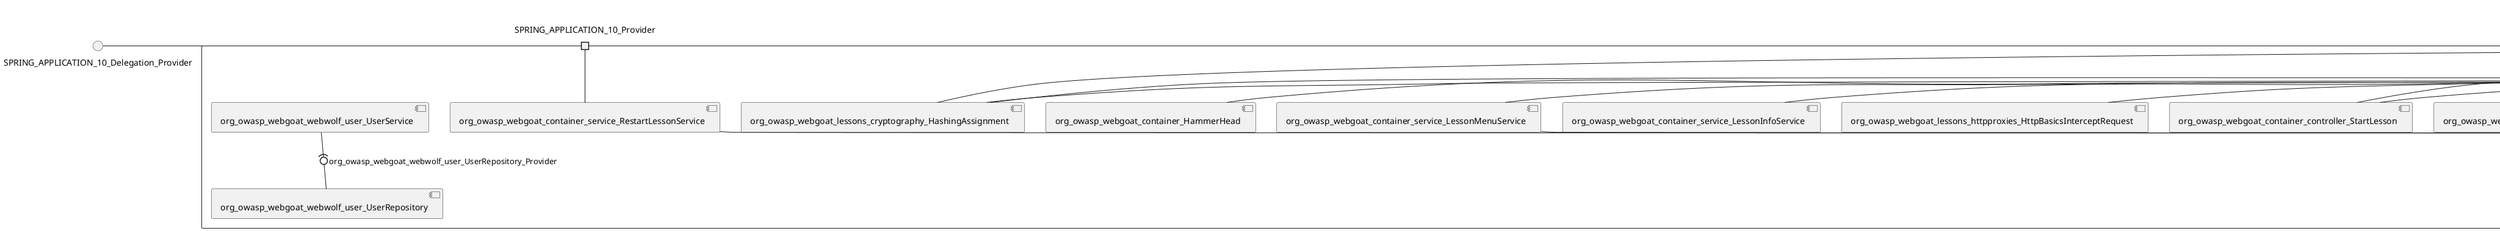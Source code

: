 @startuml
skinparam fixCircleLabelOverlapping true
skinparam componentStyle uml2
() SPRING_APPLICATION_10_Delegation_Provider
() SPRING_APPLICATION_11_Delegation_Provider
() SPRING_APPLICATION_12_Delegation_Provider
() SPRING_APPLICATION_13_Delegation_Provider
() SPRING_APPLICATION_14_Delegation_Provider
() SPRING_APPLICATION_15_Delegation_Provider
() SPRING_APPLICATION_16_Delegation_Provider
() SPRING_APPLICATION_2_Delegation_Provider
() SPRING_APPLICATION_3_Delegation_Provider
() SPRING_APPLICATION_4_Delegation_Provider
() SPRING_APPLICATION_5_Delegation_Provider
() SPRING_APPLICATION_6_Delegation_Provider
() SPRING_APPLICATION_7_Delegation_Provider
() SPRING_APPLICATION_8_Delegation_Provider
() SPRING_APPLICATION_9_Delegation_Provider
() SPRING_APPLICATION_BypassRestrictions_FieldRestrictions_POST_Delegation_Provider
() SPRING_APPLICATION_BypassRestrictions_frontendValidation_POST_Delegation_Provider
() SPRING_APPLICATION_ChromeDevTools_dummy_POST_Delegation_Provider
() SPRING_APPLICATION_ChromeDevTools_network_POST_Delegation_Provider
() SPRING_APPLICATION_CrossSiteScriptingStored_stored_xss_POST_Delegation_Provider
() SPRING_APPLICATION_CrossSiteScriptingStored_stored_xss_follow_up_POST_Delegation_Provider
() SPRING_APPLICATION_CrossSiteScripting_attack1_POST_Delegation_Provider
() SPRING_APPLICATION_CrossSiteScripting_attack3_POST_Delegation_Provider
() SPRING_APPLICATION_CrossSiteScripting_attack4_POST_Delegation_Provider
() SPRING_APPLICATION_CrossSiteScripting_attack5a_GET_Delegation_Provider
() SPRING_APPLICATION_CrossSiteScripting_attack6a_POST_Delegation_Provider
() SPRING_APPLICATION_CrossSiteScripting_dom_follow_up_POST_Delegation_Provider
() SPRING_APPLICATION_CrossSiteScripting_phone_home_xss_POST_Delegation_Provider
() SPRING_APPLICATION_CrossSiteScripting_quiz_GET_POST_Delegation_Provider
() SPRING_APPLICATION_Delegation_Provider
() SPRING_APPLICATION_GET_10_Delegation_Provider
() SPRING_APPLICATION_GET_11_Delegation_Provider
() SPRING_APPLICATION_GET_2_Delegation_Provider
() SPRING_APPLICATION_GET_3_Delegation_Provider
() SPRING_APPLICATION_GET_4_Delegation_Provider
() SPRING_APPLICATION_GET_5_Delegation_Provider
() SPRING_APPLICATION_GET_6_Delegation_Provider
() SPRING_APPLICATION_GET_7_Delegation_Provider
() SPRING_APPLICATION_GET_8_Delegation_Provider
() SPRING_APPLICATION_GET_9_Delegation_Provider
() SPRING_APPLICATION_GET_Delegation_Provider
() SPRING_APPLICATION_HtmlTampering_task_POST_Delegation_Provider
() SPRING_APPLICATION_HttpBasics_attack1_POST_Delegation_Provider
() SPRING_APPLICATION_HttpBasics_attack2_POST_Delegation_Provider
() SPRING_APPLICATION_IDOR_diff_attributes_POST_Delegation_Provider
() SPRING_APPLICATION_IDOR_login_POST_Delegation_Provider
() SPRING_APPLICATION_IDOR_profile_alt_path_POST_Delegation_Provider
() SPRING_APPLICATION_InsecureDeserialization_task_POST_Delegation_Provider
() SPRING_APPLICATION_InsecureLogin_Delegation_Provider
() SPRING_APPLICATION_JWT_decode_POST_Delegation_Provider
() SPRING_APPLICATION_JWT_jku_Delegation_Provider
() SPRING_APPLICATION_JWT_kid_Delegation_Provider
() SPRING_APPLICATION_JWT_quiz_GET_POST_Delegation_Provider
() SPRING_APPLICATION_JWT_refresh_Delegation_Provider
() SPRING_APPLICATION_JWT_secret_POST_Delegation_Provider
() SPRING_APPLICATION_JWT_votings_Delegation_Provider
() SPRING_APPLICATION_LogSpoofing_log_bleeding_POST_Delegation_Provider
() SPRING_APPLICATION_LogSpoofing_log_spoofing_POST_Delegation_Provider
() SPRING_APPLICATION_POST_10_Delegation_Provider
() SPRING_APPLICATION_POST_11_Delegation_Provider
() SPRING_APPLICATION_POST_12_Delegation_Provider
() SPRING_APPLICATION_POST_13_Delegation_Provider
() SPRING_APPLICATION_POST_14_Delegation_Provider
() SPRING_APPLICATION_POST_15_Delegation_Provider
() SPRING_APPLICATION_POST_16_Delegation_Provider
() SPRING_APPLICATION_POST_17_Delegation_Provider
() SPRING_APPLICATION_POST_18_Delegation_Provider
() SPRING_APPLICATION_POST_2_Delegation_Provider
() SPRING_APPLICATION_POST_3_Delegation_Provider
() SPRING_APPLICATION_POST_4_Delegation_Provider
() SPRING_APPLICATION_POST_5_Delegation_Provider
() SPRING_APPLICATION_POST_6_Delegation_Provider
() SPRING_APPLICATION_POST_7_Delegation_Provider
() SPRING_APPLICATION_POST_8_Delegation_Provider
() SPRING_APPLICATION_POST_9_Delegation_Provider
() SPRING_APPLICATION_POST_Delegation_Provider
() SPRING_APPLICATION_PUT_Delegation_Provider
() SPRING_APPLICATION_PasswordReset_ForgotPassword_create_password_reset_link_POST_Delegation_Provider
() SPRING_APPLICATION_PasswordReset_SecurityQuestions_POST_Delegation_Provider
() SPRING_APPLICATION_PasswordReset_reset_Delegation_Provider
() SPRING_APPLICATION_PasswordReset_simple_mail_reset_POST_Delegation_Provider
() SPRING_APPLICATION_PathTraversal_profile_picture_GET_Delegation_Provider
() SPRING_APPLICATION_PathTraversal_profile_picture_fix_GET_Delegation_Provider
() SPRING_APPLICATION_PathTraversal_profile_upload_POST_Delegation_Provider
() SPRING_APPLICATION_PathTraversal_profile_upload_fix_POST_Delegation_Provider
() SPRING_APPLICATION_PathTraversal_profile_upload_remove_user_input_POST_Delegation_Provider
() SPRING_APPLICATION_PathTraversal_random_POST_Delegation_Provider
() SPRING_APPLICATION_PathTraversal_random_picture_GET_Delegation_Provider
() SPRING_APPLICATION_PathTraversal_zip_slip_Delegation_Provider
() SPRING_APPLICATION_SSRF_task1_POST_Delegation_Provider
() SPRING_APPLICATION_SSRF_task2_POST_Delegation_Provider
() SPRING_APPLICATION_SecurePasswords_assignment_POST_Delegation_Provider
() SPRING_APPLICATION_SqlInjectionAdvanced_attack6a_POST_Delegation_Provider
() SPRING_APPLICATION_SqlInjectionAdvanced_attack6b_POST_Delegation_Provider
() SPRING_APPLICATION_SqlInjectionAdvanced_challenge_Login_POST_Delegation_Provider
() SPRING_APPLICATION_SqlInjectionAdvanced_challenge_PUT_Delegation_Provider
() SPRING_APPLICATION_SqlInjectionAdvanced_quiz_GET_POST_Delegation_Provider
() SPRING_APPLICATION_SqlInjectionMitigations_attack10a_POST_Delegation_Provider
() SPRING_APPLICATION_SqlInjectionMitigations_attack10b_POST_Delegation_Provider
() SPRING_APPLICATION_SqlInjectionMitigations_attack12a_POST_Delegation_Provider
() SPRING_APPLICATION_SqlInjectionMitigations_servers_GET_Delegation_Provider
() SPRING_APPLICATION_SqlInjection_assignment5a_POST_Delegation_Provider
() SPRING_APPLICATION_SqlInjection_assignment5b_POST_Delegation_Provider
() SPRING_APPLICATION_SqlInjection_attack10_POST_Delegation_Provider
() SPRING_APPLICATION_SqlInjection_attack2_POST_Delegation_Provider
() SPRING_APPLICATION_SqlInjection_attack3_POST_Delegation_Provider
() SPRING_APPLICATION_SqlInjection_attack4_POST_Delegation_Provider
() SPRING_APPLICATION_SqlInjection_attack5_POST_Delegation_Provider
() SPRING_APPLICATION_SqlInjection_attack8_POST_Delegation_Provider
() SPRING_APPLICATION_SqlInjection_attack9_POST_Delegation_Provider
() SPRING_APPLICATION_SqlOnlyInputValidationOnKeywords_attack_POST_Delegation_Provider
() SPRING_APPLICATION_SqlOnlyInputValidation_attack_POST_Delegation_Provider
() SPRING_APPLICATION_VulnerableComponents_attack1_POST_Delegation_Provider
() SPRING_APPLICATION_WebWolf_GET_Delegation_Provider
() SPRING_APPLICATION_WebWolf_landing_Delegation_Provider
() SPRING_APPLICATION_WebWolf_mail_Delegation_Provider
() SPRING_APPLICATION_challenge_1_POST_Delegation_Provider
() SPRING_APPLICATION_challenge_5_POST_Delegation_Provider
() SPRING_APPLICATION_challenge_7_Delegation_Provider
() SPRING_APPLICATION_challenge_8_Delegation_Provider
() SPRING_APPLICATION_challenge_logo_Delegation_Provider
() SPRING_APPLICATION_cia_quiz_GET_POST_Delegation_Provider
() SPRING_APPLICATION_clientSideFiltering_attack1_POST_Delegation_Provider
() SPRING_APPLICATION_clientSideFiltering_challenge_store_coupons_GET_Delegation_Provider
() SPRING_APPLICATION_clientSideFiltering_getItForFree_POST_Delegation_Provider
() SPRING_APPLICATION_clientSideFiltering_salaries_GET_Delegation_Provider
() SPRING_APPLICATION_crypto_encoding_basic_auth_POST_Delegation_Provider
() SPRING_APPLICATION_crypto_encoding_xor_POST_Delegation_Provider
() SPRING_APPLICATION_crypto_hashing_POST_Delegation_Provider
() SPRING_APPLICATION_crypto_secure_defaults_POST_Delegation_Provider
() SPRING_APPLICATION_crypto_signing_verify_POST_Delegation_Provider
() SPRING_APPLICATION_csrf_feedback_message_POST_Delegation_Provider
() SPRING_APPLICATION_csrf_review_POST_Delegation_Provider
() SPRING_APPLICATION_files_GET_Delegation_Provider
() SPRING_APPLICATION_fileupload_POST_Delegation_Provider
() SPRING_APPLICATION_jwt_Delegation_Provider
() SPRING_APPLICATION_landing_Delegation_Provider
() SPRING_APPLICATION_lesson_template_Delegation_Provider
() SPRING_APPLICATION_login_oauth_mvc_GET_Delegation_Provider
() SPRING_APPLICATION_mail_DELETE_GET_POST_Delegation_Provider
() SPRING_APPLICATION_register_mvc_POST_Delegation_Provider
() SPRING_APPLICATION_registration_GET_Delegation_Provider
() SPRING_APPLICATION_requests_GET_Delegation_Provider
() SPRING_APPLICATION_scoreboard_data_GET_Delegation_Provider
() SPRING_APPLICATION_server_directory_GET_Delegation_Provider
() SPRING_APPLICATION_service_debug_labels_mvc_Delegation_Provider
() SPRING_APPLICATION_service_lessonoverview_mvc_Delegation_Provider
() SPRING_APPLICATION_xxe_comments_GET_Delegation_Provider
rectangle System {
[org_owasp_webgoat_container_HammerHead] [[webgoat-webgoat.repository#_8Li2Yk7hEe-lJ--k0iLZUQ]]
[org_owasp_webgoat_container_WebWolfRedirect] [[webgoat-webgoat.repository#_8Li2Yk7hEe-lJ--k0iLZUQ]]
[org_owasp_webgoat_container_controller_StartLesson] [[webgoat-webgoat.repository#_8Li2Yk7hEe-lJ--k0iLZUQ]]
[org_owasp_webgoat_container_controller_Welcome] [[webgoat-webgoat.repository#_8Li2Yk7hEe-lJ--k0iLZUQ]]
[org_owasp_webgoat_container_i18n_PluginMessages_Provider] [[webgoat-webgoat.repository#_8Li2Yk7hEe-lJ--k0iLZUQ]]
[org_owasp_webgoat_container_report_ReportCardController] [[webgoat-webgoat.repository#_8Li2Yk7hEe-lJ--k0iLZUQ]]
[org_owasp_webgoat_container_service_EnvironmentService] [[webgoat-webgoat.repository#_8Li2Yk7hEe-lJ--k0iLZUQ]]
[org_owasp_webgoat_container_service_HintService] [[webgoat-webgoat.repository#_8Li2Yk7hEe-lJ--k0iLZUQ]]
[org_owasp_webgoat_container_service_LabelDebugService] [[webgoat-webgoat.repository#_8Li2Yk7hEe-lJ--k0iLZUQ]]
[org_owasp_webgoat_container_service_LabelService] [[webgoat-webgoat.repository#_8Li2Yk7hEe-lJ--k0iLZUQ]]
[org_owasp_webgoat_container_service_LessonInfoService] [[webgoat-webgoat.repository#_8Li2Yk7hEe-lJ--k0iLZUQ]]
[org_owasp_webgoat_container_service_LessonMenuService] [[webgoat-webgoat.repository#_8Li2Yk7hEe-lJ--k0iLZUQ]]
[org_owasp_webgoat_container_service_LessonProgressService] [[webgoat-webgoat.repository#_8Li2Yk7hEe-lJ--k0iLZUQ]]
[org_owasp_webgoat_container_service_LessonTitleService] [[webgoat-webgoat.repository#_8Li2Yk7hEe-lJ--k0iLZUQ]]
[org_owasp_webgoat_container_service_RestartLessonService] [[webgoat-webgoat.repository#_8Li2Yk7hEe-lJ--k0iLZUQ]]
[org_owasp_webgoat_container_service_SessionService] [[webgoat-webgoat.repository#_8Li2Yk7hEe-lJ--k0iLZUQ]]
[org_owasp_webgoat_container_session_UserSessionData_Provider] [[webgoat-webgoat.repository#_8Li2Yk7hEe-lJ--k0iLZUQ]]
[org_owasp_webgoat_container_session_WebSession_Provider] [[webgoat-webgoat.repository#_8Li2Yk7hEe-lJ--k0iLZUQ]]
[org_owasp_webgoat_container_users_RegistrationController] [[webgoat-webgoat.repository#_8Li2Yk7hEe-lJ--k0iLZUQ]]
[org_owasp_webgoat_container_users_Scoreboard] [[webgoat-webgoat.repository#_8Li2Yk7hEe-lJ--k0iLZUQ]]
[org_owasp_webgoat_container_users_UserProgressRepository] [[webgoat-webgoat.repository#_8Li2Yk7hEe-lJ--k0iLZUQ]]
[org_owasp_webgoat_container_users_UserRepository] [[webgoat-webgoat.repository#_8Li2Yk7hEe-lJ--k0iLZUQ]]
[org_owasp_webgoat_container_users_UserService] [[webgoat-webgoat.repository#_8Li2Yk7hEe-lJ--k0iLZUQ]]
[org_owasp_webgoat_lessons_authbypass_VerifyAccount] [[webgoat-webgoat.repository#_8Li2Yk7hEe-lJ--k0iLZUQ]]
[org_owasp_webgoat_lessons_bypassrestrictions_BypassRestrictionsFieldRestrictions] [[webgoat-webgoat.repository#_8Li2Yk7hEe-lJ--k0iLZUQ]]
[org_owasp_webgoat_lessons_bypassrestrictions_BypassRestrictionsFrontendValidation] [[webgoat-webgoat.repository#_8Li2Yk7hEe-lJ--k0iLZUQ]]
[org_owasp_webgoat_lessons_challenges_FlagController] [[webgoat-webgoat.repository#_8Li2Yk7hEe-lJ--k0iLZUQ]]
[org_owasp_webgoat_lessons_challenges_challenge1_Assignment1] [[webgoat-webgoat.repository#_8Li2Yk7hEe-lJ--k0iLZUQ]]
[org_owasp_webgoat_lessons_challenges_challenge1_ImageServlet] [[webgoat-webgoat.repository#_8Li2Yk7hEe-lJ--k0iLZUQ]]
[org_owasp_webgoat_lessons_challenges_challenge5_Assignment5] [[webgoat-webgoat.repository#_8Li2Yk7hEe-lJ--k0iLZUQ]]
[org_owasp_webgoat_lessons_challenges_challenge7_Assignment7] [[webgoat-webgoat.repository#_8Li2Yk7hEe-lJ--k0iLZUQ]]
[org_owasp_webgoat_lessons_challenges_challenge8_Assignment8] [[webgoat-webgoat.repository#_8Li2Yk7hEe-lJ--k0iLZUQ]]
[org_owasp_webgoat_lessons_chromedevtools_NetworkDummy] [[webgoat-webgoat.repository#_8Li2Yk7hEe-lJ--k0iLZUQ]]
[org_owasp_webgoat_lessons_chromedevtools_NetworkLesson] [[webgoat-webgoat.repository#_8Li2Yk7hEe-lJ--k0iLZUQ]]
[org_owasp_webgoat_lessons_cia_CIAQuiz] [[webgoat-webgoat.repository#_8Li2Yk7hEe-lJ--k0iLZUQ]]
[org_owasp_webgoat_lessons_clientsidefiltering_ClientSideFilteringAssignment] [[webgoat-webgoat.repository#_8Li2Yk7hEe-lJ--k0iLZUQ]]
[org_owasp_webgoat_lessons_clientsidefiltering_ClientSideFilteringFreeAssignment] [[webgoat-webgoat.repository#_8Li2Yk7hEe-lJ--k0iLZUQ]]
[org_owasp_webgoat_lessons_clientsidefiltering_Salaries] [[webgoat-webgoat.repository#_8Li2Yk7hEe-lJ--k0iLZUQ]]
[org_owasp_webgoat_lessons_clientsidefiltering_ShopEndpoint] [[webgoat-webgoat.repository#_8Li2Yk7hEe-lJ--k0iLZUQ]]
[org_owasp_webgoat_lessons_cryptography_EncodingAssignment] [[webgoat-webgoat.repository#_8Li2Yk7hEe-lJ--k0iLZUQ]]
[org_owasp_webgoat_lessons_cryptography_HashingAssignment] [[webgoat-webgoat.repository#_8Li2Yk7hEe-lJ--k0iLZUQ]]
[org_owasp_webgoat_lessons_cryptography_SecureDefaultsAssignment] [[webgoat-webgoat.repository#_8Li2Yk7hEe-lJ--k0iLZUQ]]
[org_owasp_webgoat_lessons_cryptography_SigningAssignment] [[webgoat-webgoat.repository#_8Li2Yk7hEe-lJ--k0iLZUQ]]
[org_owasp_webgoat_lessons_cryptography_XOREncodingAssignment] [[webgoat-webgoat.repository#_8Li2Yk7hEe-lJ--k0iLZUQ]]
[org_owasp_webgoat_lessons_csrf_CSRFConfirmFlag1] [[webgoat-webgoat.repository#_8Li2Yk7hEe-lJ--k0iLZUQ]]
[org_owasp_webgoat_lessons_csrf_CSRFFeedback] [[webgoat-webgoat.repository#_8Li2Yk7hEe-lJ--k0iLZUQ]]
[org_owasp_webgoat_lessons_csrf_CSRFGetFlag] [[webgoat-webgoat.repository#_8Li2Yk7hEe-lJ--k0iLZUQ]]
[org_owasp_webgoat_lessons_csrf_CSRFLogin] [[webgoat-webgoat.repository#_8Li2Yk7hEe-lJ--k0iLZUQ]]
[org_owasp_webgoat_lessons_csrf_ForgedReviews] [[webgoat-webgoat.repository#_8Li2Yk7hEe-lJ--k0iLZUQ]]
[org_owasp_webgoat_lessons_csrf_ObjectMapper_Provider] [[webgoat-webgoat.repository#_8Li2Yk7hEe-lJ--k0iLZUQ]]
[org_owasp_webgoat_lessons_deserialization_InsecureDeserializationTask] [[webgoat-webgoat.repository#_8Li2Yk7hEe-lJ--k0iLZUQ]]
[org_owasp_webgoat_lessons_hijacksession_HijackSessionAssignment] [[webgoat-webgoat.repository#_8Li2Yk7hEe-lJ--k0iLZUQ]]
[org_owasp_webgoat_lessons_hijacksession_cas_HijackSessionAuthenticationProvider] [[webgoat-webgoat.repository#_8Li2Yk7hEe-lJ--k0iLZUQ]]
[org_owasp_webgoat_lessons_htmltampering_HtmlTamperingTask] [[webgoat-webgoat.repository#_8Li2Yk7hEe-lJ--k0iLZUQ]]
[org_owasp_webgoat_lessons_httpbasics_HttpBasicsLesson] [[webgoat-webgoat.repository#_8Li2Yk7hEe-lJ--k0iLZUQ]]
[org_owasp_webgoat_lessons_httpbasics_HttpBasicsQuiz] [[webgoat-webgoat.repository#_8Li2Yk7hEe-lJ--k0iLZUQ]]
[org_owasp_webgoat_lessons_httpproxies_HttpBasicsInterceptRequest] [[webgoat-webgoat.repository#_8Li2Yk7hEe-lJ--k0iLZUQ]]
[org_owasp_webgoat_lessons_idor_IDORDiffAttributes] [[webgoat-webgoat.repository#_8Li2Yk7hEe-lJ--k0iLZUQ]]
[org_owasp_webgoat_lessons_idor_IDOREditOtherProfile] [[webgoat-webgoat.repository#_8Li2Yk7hEe-lJ--k0iLZUQ]]
[org_owasp_webgoat_lessons_idor_IDORLogin] [[webgoat-webgoat.repository#_8Li2Yk7hEe-lJ--k0iLZUQ]]
[org_owasp_webgoat_lessons_idor_IDORViewOtherProfile] [[webgoat-webgoat.repository#_8Li2Yk7hEe-lJ--k0iLZUQ]]
[org_owasp_webgoat_lessons_idor_IDORViewOwnProfile] [[webgoat-webgoat.repository#_8Li2Yk7hEe-lJ--k0iLZUQ]]
[org_owasp_webgoat_lessons_idor_IDORViewOwnProfileAltUrl] [[webgoat-webgoat.repository#_8Li2Yk7hEe-lJ--k0iLZUQ]]
[org_owasp_webgoat_lessons_insecurelogin_InsecureLoginTask] [[webgoat-webgoat.repository#_8Li2Yk7hEe-lJ--k0iLZUQ]]
[org_owasp_webgoat_lessons_jwt_JWTDecodeEndpoint] [[webgoat-webgoat.repository#_8Li2Yk7hEe-lJ--k0iLZUQ]]
[org_owasp_webgoat_lessons_jwt_JWTQuiz] [[webgoat-webgoat.repository#_8Li2Yk7hEe-lJ--k0iLZUQ]]
[org_owasp_webgoat_lessons_jwt_JWTRefreshEndpoint] [[webgoat-webgoat.repository#_8Li2Yk7hEe-lJ--k0iLZUQ]]
[org_owasp_webgoat_lessons_jwt_JWTSecretKeyEndpoint] [[webgoat-webgoat.repository#_8Li2Yk7hEe-lJ--k0iLZUQ]]
[org_owasp_webgoat_lessons_jwt_JWTVotesEndpoint] [[webgoat-webgoat.repository#_8Li2Yk7hEe-lJ--k0iLZUQ]]
[org_owasp_webgoat_lessons_jwt_claimmisuse_JWTHeaderJKUEndpoint] [[webgoat-webgoat.repository#_8Li2Yk7hEe-lJ--k0iLZUQ]]
[org_owasp_webgoat_lessons_jwt_claimmisuse_JWTHeaderKIDEndpoint] [[webgoat-webgoat.repository#_8Li2Yk7hEe-lJ--k0iLZUQ]]
[org_owasp_webgoat_lessons_lessontemplate_SampleAttack] [[webgoat-webgoat.repository#_8Li2Yk7hEe-lJ--k0iLZUQ]]
[org_owasp_webgoat_lessons_logging_LogBleedingTask] [[webgoat-webgoat.repository#_8Li2Yk7hEe-lJ--k0iLZUQ]]
[org_owasp_webgoat_lessons_logging_LogSpoofingTask] [[webgoat-webgoat.repository#_8Li2Yk7hEe-lJ--k0iLZUQ]]
[org_owasp_webgoat_lessons_missingac_MissingFunctionACHiddenMenus] [[webgoat-webgoat.repository#_8Li2Yk7hEe-lJ--k0iLZUQ]]
[org_owasp_webgoat_lessons_missingac_MissingFunctionACUsers] [[webgoat-webgoat.repository#_8Li2Yk7hEe-lJ--k0iLZUQ]]
[org_owasp_webgoat_lessons_missingac_MissingFunctionACYourHash] [[webgoat-webgoat.repository#_8Li2Yk7hEe-lJ--k0iLZUQ]]
[org_owasp_webgoat_lessons_missingac_MissingFunctionACYourHashAdmin] [[webgoat-webgoat.repository#_8Li2Yk7hEe-lJ--k0iLZUQ]]
[org_owasp_webgoat_lessons_passwordreset_QuestionsAssignment] [[webgoat-webgoat.repository#_8Li2Yk7hEe-lJ--k0iLZUQ]]
[org_owasp_webgoat_lessons_passwordreset_ResetLinkAssignment] [[webgoat-webgoat.repository#_8Li2Yk7hEe-lJ--k0iLZUQ]]
[org_owasp_webgoat_lessons_passwordreset_ResetLinkAssignmentForgotPassword] [[webgoat-webgoat.repository#_8Li2Yk7hEe-lJ--k0iLZUQ]]
[org_owasp_webgoat_lessons_passwordreset_SecurityQuestionAssignment] [[webgoat-webgoat.repository#_8Li2Yk7hEe-lJ--k0iLZUQ]]
[org_owasp_webgoat_lessons_passwordreset_SimpleMailAssignment] [[webgoat-webgoat.repository#_8Li2Yk7hEe-lJ--k0iLZUQ]]
[org_owasp_webgoat_lessons_passwordreset_TriedQuestions] [[webgoat-webgoat.repository#_8Li2Yk7hEe-lJ--k0iLZUQ]]
[org_owasp_webgoat_lessons_pathtraversal_ProfileUpload] [[webgoat-webgoat.repository#_8Li2Yk7hEe-lJ--k0iLZUQ]]
[org_owasp_webgoat_lessons_pathtraversal_ProfileUploadFix] [[webgoat-webgoat.repository#_8Li2Yk7hEe-lJ--k0iLZUQ]]
[org_owasp_webgoat_lessons_pathtraversal_ProfileUploadRemoveUserInput] [[webgoat-webgoat.repository#_8Li2Yk7hEe-lJ--k0iLZUQ]]
[org_owasp_webgoat_lessons_pathtraversal_ProfileUploadRetrieval] [[webgoat-webgoat.repository#_8Li2Yk7hEe-lJ--k0iLZUQ]]
[org_owasp_webgoat_lessons_pathtraversal_ProfileZipSlip] [[webgoat-webgoat.repository#_8Li2Yk7hEe-lJ--k0iLZUQ]]
[org_owasp_webgoat_lessons_securepasswords_SecurePasswordsAssignment] [[webgoat-webgoat.repository#_8Li2Yk7hEe-lJ--k0iLZUQ]]
[org_owasp_webgoat_lessons_spoofcookie_SpoofCookieAssignment] [[webgoat-webgoat.repository#_8Li2Yk7hEe-lJ--k0iLZUQ]]
[org_owasp_webgoat_lessons_sqlinjection_advanced_SqlInjectionChallenge] [[webgoat-webgoat.repository#_8Li2Yk7hEe-lJ--k0iLZUQ]]
[org_owasp_webgoat_lessons_sqlinjection_advanced_SqlInjectionChallengeLogin] [[webgoat-webgoat.repository#_8Li2Yk7hEe-lJ--k0iLZUQ]]
[org_owasp_webgoat_lessons_sqlinjection_advanced_SqlInjectionLesson6a] [[webgoat-webgoat.repository#_8Li2Yk7hEe-lJ--k0iLZUQ]]
[org_owasp_webgoat_lessons_sqlinjection_advanced_SqlInjectionLesson6b] [[webgoat-webgoat.repository#_8Li2Yk7hEe-lJ--k0iLZUQ]]
[org_owasp_webgoat_lessons_sqlinjection_advanced_SqlInjectionQuiz] [[webgoat-webgoat.repository#_8Li2Yk7hEe-lJ--k0iLZUQ]]
[org_owasp_webgoat_lessons_sqlinjection_introduction_SqlInjectionLesson10] [[webgoat-webgoat.repository#_8Li2Yk7hEe-lJ--k0iLZUQ]]
[org_owasp_webgoat_lessons_sqlinjection_introduction_SqlInjectionLesson2] [[webgoat-webgoat.repository#_8Li2Yk7hEe-lJ--k0iLZUQ]]
[org_owasp_webgoat_lessons_sqlinjection_introduction_SqlInjectionLesson3] [[webgoat-webgoat.repository#_8Li2Yk7hEe-lJ--k0iLZUQ]]
[org_owasp_webgoat_lessons_sqlinjection_introduction_SqlInjectionLesson4] [[webgoat-webgoat.repository#_8Li2Yk7hEe-lJ--k0iLZUQ]]
[org_owasp_webgoat_lessons_sqlinjection_introduction_SqlInjectionLesson5] [[webgoat-webgoat.repository#_8Li2Yk7hEe-lJ--k0iLZUQ]]
[org_owasp_webgoat_lessons_sqlinjection_introduction_SqlInjectionLesson5a] [[webgoat-webgoat.repository#_8Li2Yk7hEe-lJ--k0iLZUQ]]
[org_owasp_webgoat_lessons_sqlinjection_introduction_SqlInjectionLesson5b] [[webgoat-webgoat.repository#_8Li2Yk7hEe-lJ--k0iLZUQ]]
[org_owasp_webgoat_lessons_sqlinjection_introduction_SqlInjectionLesson8] [[webgoat-webgoat.repository#_8Li2Yk7hEe-lJ--k0iLZUQ]]
[org_owasp_webgoat_lessons_sqlinjection_introduction_SqlInjectionLesson9] [[webgoat-webgoat.repository#_8Li2Yk7hEe-lJ--k0iLZUQ]]
[org_owasp_webgoat_lessons_sqlinjection_mitigation_Servers] [[webgoat-webgoat.repository#_8Li2Yk7hEe-lJ--k0iLZUQ]]
[org_owasp_webgoat_lessons_sqlinjection_mitigation_SqlInjectionLesson10a] [[webgoat-webgoat.repository#_8Li2Yk7hEe-lJ--k0iLZUQ]]
[org_owasp_webgoat_lessons_sqlinjection_mitigation_SqlInjectionLesson10b] [[webgoat-webgoat.repository#_8Li2Yk7hEe-lJ--k0iLZUQ]]
[org_owasp_webgoat_lessons_sqlinjection_mitigation_SqlInjectionLesson13] [[webgoat-webgoat.repository#_8Li2Yk7hEe-lJ--k0iLZUQ]]
[org_owasp_webgoat_lessons_sqlinjection_mitigation_SqlOnlyInputValidation] [[webgoat-webgoat.repository#_8Li2Yk7hEe-lJ--k0iLZUQ]]
[org_owasp_webgoat_lessons_sqlinjection_mitigation_SqlOnlyInputValidationOnKeywords] [[webgoat-webgoat.repository#_8Li2Yk7hEe-lJ--k0iLZUQ]]
[org_owasp_webgoat_lessons_ssrf_SSRFTask1] [[webgoat-webgoat.repository#_8Li2Yk7hEe-lJ--k0iLZUQ]]
[org_owasp_webgoat_lessons_ssrf_SSRFTask2] [[webgoat-webgoat.repository#_8Li2Yk7hEe-lJ--k0iLZUQ]]
[org_owasp_webgoat_lessons_vulnerablecomponents_VulnerableComponentsLesson] [[webgoat-webgoat.repository#_8Li2Yk7hEe-lJ--k0iLZUQ]]
[org_owasp_webgoat_lessons_webwolfintroduction_LandingAssignment] [[webgoat-webgoat.repository#_8Li2Yk7hEe-lJ--k0iLZUQ]]
[org_owasp_webgoat_lessons_webwolfintroduction_MailAssignment] [[webgoat-webgoat.repository#_8Li2Yk7hEe-lJ--k0iLZUQ]]
[org_owasp_webgoat_lessons_xss_CrossSiteScriptingLesson1] [[webgoat-webgoat.repository#_8Li2Yk7hEe-lJ--k0iLZUQ]]
[org_owasp_webgoat_lessons_xss_CrossSiteScriptingLesson3] [[webgoat-webgoat.repository#_8Li2Yk7hEe-lJ--k0iLZUQ]]
[org_owasp_webgoat_lessons_xss_CrossSiteScriptingLesson4] [[webgoat-webgoat.repository#_8Li2Yk7hEe-lJ--k0iLZUQ]]
[org_owasp_webgoat_lessons_xss_CrossSiteScriptingLesson5a] [[webgoat-webgoat.repository#_8Li2Yk7hEe-lJ--k0iLZUQ]]
[org_owasp_webgoat_lessons_xss_CrossSiteScriptingLesson6a] [[webgoat-webgoat.repository#_8Li2Yk7hEe-lJ--k0iLZUQ]]
[org_owasp_webgoat_lessons_xss_CrossSiteScriptingQuiz] [[webgoat-webgoat.repository#_8Li2Yk7hEe-lJ--k0iLZUQ]]
[org_owasp_webgoat_lessons_xss_DOMCrossSiteScripting] [[webgoat-webgoat.repository#_8Li2Yk7hEe-lJ--k0iLZUQ]]
[org_owasp_webgoat_lessons_xss_DOMCrossSiteScriptingVerifier] [[webgoat-webgoat.repository#_8Li2Yk7hEe-lJ--k0iLZUQ]]
[org_owasp_webgoat_lessons_xss_stored_StoredCrossSiteScriptingVerifier] [[webgoat-webgoat.repository#_8Li2Yk7hEe-lJ--k0iLZUQ]]
[org_owasp_webgoat_lessons_xss_stored_StoredXssComments] [[webgoat-webgoat.repository#_8Li2Yk7hEe-lJ--k0iLZUQ]]
[org_owasp_webgoat_lessons_xxe_BlindSendFileAssignment] [[webgoat-webgoat.repository#_8Li2Yk7hEe-lJ--k0iLZUQ]]
[org_owasp_webgoat_lessons_xxe_CommentsCache] [[webgoat-webgoat.repository#_8Li2Yk7hEe-lJ--k0iLZUQ]]
[org_owasp_webgoat_lessons_xxe_CommentsEndpoint] [[webgoat-webgoat.repository#_8Li2Yk7hEe-lJ--k0iLZUQ]]
[org_owasp_webgoat_lessons_xxe_ContentTypeAssignment] [[webgoat-webgoat.repository#_8Li2Yk7hEe-lJ--k0iLZUQ]]
[org_owasp_webgoat_lessons_xxe_SimpleXXE] [[webgoat-webgoat.repository#_8Li2Yk7hEe-lJ--k0iLZUQ]]
[org_owasp_webgoat_webwolf_FileServer] [[webgoat-webgoat.repository#_8Li2Yk7hEe-lJ--k0iLZUQ]]
[org_owasp_webgoat_webwolf_jwt_JWTController] [[webgoat-webgoat.repository#_8Li2Yk7hEe-lJ--k0iLZUQ]]
[org_owasp_webgoat_webwolf_mailbox_MailboxController] [[webgoat-webgoat.repository#_8Li2Yk7hEe-lJ--k0iLZUQ]]
[org_owasp_webgoat_webwolf_mailbox_MailboxRepository] [[webgoat-webgoat.repository#_8Li2Yk7hEe-lJ--k0iLZUQ]]
[org_owasp_webgoat_webwolf_requests_LandingPage] [[webgoat-webgoat.repository#_8Li2Yk7hEe-lJ--k0iLZUQ]]
[org_owasp_webgoat_webwolf_requests_Requests] [[webgoat-webgoat.repository#_8Li2Yk7hEe-lJ--k0iLZUQ]]
[org_owasp_webgoat_webwolf_user_UserRepository] [[webgoat-webgoat.repository#_8Li2Yk7hEe-lJ--k0iLZUQ]]
[org_owasp_webgoat_webwolf_user_UserService] [[webgoat-webgoat.repository#_8Li2Yk7hEe-lJ--k0iLZUQ]]
port SPRING_APPLICATION_10_Provider
SPRING_APPLICATION_10_Delegation_Provider - SPRING_APPLICATION_10_Provider
SPRING_APPLICATION_10_Provider - [org_owasp_webgoat_container_service_RestartLessonService]
port SPRING_APPLICATION_11_Provider
SPRING_APPLICATION_11_Delegation_Provider - SPRING_APPLICATION_11_Provider
SPRING_APPLICATION_11_Provider - [org_owasp_webgoat_lessons_cryptography_SigningAssignment]
port SPRING_APPLICATION_12_Provider
SPRING_APPLICATION_12_Delegation_Provider - SPRING_APPLICATION_12_Provider
SPRING_APPLICATION_12_Provider - [org_owasp_webgoat_webwolf_FileServer]
port SPRING_APPLICATION_13_Provider
SPRING_APPLICATION_13_Delegation_Provider - SPRING_APPLICATION_13_Provider
SPRING_APPLICATION_13_Provider - [org_owasp_webgoat_lessons_cryptography_HashingAssignment]
port SPRING_APPLICATION_14_Provider
SPRING_APPLICATION_14_Delegation_Provider - SPRING_APPLICATION_14_Provider
SPRING_APPLICATION_14_Provider - [org_owasp_webgoat_container_service_LabelDebugService]
port SPRING_APPLICATION_15_Provider
SPRING_APPLICATION_15_Delegation_Provider - SPRING_APPLICATION_15_Provider
SPRING_APPLICATION_15_Provider - [org_owasp_webgoat_lessons_cryptography_HashingAssignment]
port SPRING_APPLICATION_16_Provider
SPRING_APPLICATION_16_Delegation_Provider - SPRING_APPLICATION_16_Provider
SPRING_APPLICATION_16_Provider - [org_owasp_webgoat_container_HammerHead]
port SPRING_APPLICATION_2_Provider
SPRING_APPLICATION_2_Delegation_Provider - SPRING_APPLICATION_2_Provider
SPRING_APPLICATION_2_Provider - [org_owasp_webgoat_container_service_LessonMenuService]
port SPRING_APPLICATION_3_Provider
SPRING_APPLICATION_3_Delegation_Provider - SPRING_APPLICATION_3_Provider
SPRING_APPLICATION_3_Provider - [org_owasp_webgoat_container_service_LessonInfoService]
port SPRING_APPLICATION_4_Provider
SPRING_APPLICATION_4_Delegation_Provider - SPRING_APPLICATION_4_Provider
SPRING_APPLICATION_4_Provider - [org_owasp_webgoat_lessons_httpproxies_HttpBasicsInterceptRequest]
port SPRING_APPLICATION_5_Provider
SPRING_APPLICATION_5_Delegation_Provider - SPRING_APPLICATION_5_Provider
SPRING_APPLICATION_5_Provider - [org_owasp_webgoat_lessons_xxe_SimpleXXE]
port SPRING_APPLICATION_6_Provider
SPRING_APPLICATION_6_Delegation_Provider - SPRING_APPLICATION_6_Provider
SPRING_APPLICATION_6_Provider - [org_owasp_webgoat_container_controller_StartLesson]
port SPRING_APPLICATION_7_Provider
SPRING_APPLICATION_7_Delegation_Provider - SPRING_APPLICATION_7_Provider
SPRING_APPLICATION_7_Provider - [org_owasp_webgoat_container_controller_StartLesson]
port SPRING_APPLICATION_8_Provider
SPRING_APPLICATION_8_Delegation_Provider - SPRING_APPLICATION_8_Provider
SPRING_APPLICATION_8_Provider - [org_owasp_webgoat_container_service_SessionService]
port SPRING_APPLICATION_9_Provider
SPRING_APPLICATION_9_Delegation_Provider - SPRING_APPLICATION_9_Provider
SPRING_APPLICATION_9_Provider - [org_owasp_webgoat_lessons_jwt_JWTSecretKeyEndpoint]
port SPRING_APPLICATION_BypassRestrictions_FieldRestrictions_POST_Provider
SPRING_APPLICATION_BypassRestrictions_FieldRestrictions_POST_Delegation_Provider - SPRING_APPLICATION_BypassRestrictions_FieldRestrictions_POST_Provider
SPRING_APPLICATION_BypassRestrictions_FieldRestrictions_POST_Provider - [org_owasp_webgoat_lessons_bypassrestrictions_BypassRestrictionsFieldRestrictions]
port SPRING_APPLICATION_BypassRestrictions_frontendValidation_POST_Provider
SPRING_APPLICATION_BypassRestrictions_frontendValidation_POST_Delegation_Provider - SPRING_APPLICATION_BypassRestrictions_frontendValidation_POST_Provider
SPRING_APPLICATION_BypassRestrictions_frontendValidation_POST_Provider - [org_owasp_webgoat_lessons_bypassrestrictions_BypassRestrictionsFrontendValidation]
port SPRING_APPLICATION_ChromeDevTools_dummy_POST_Provider
SPRING_APPLICATION_ChromeDevTools_dummy_POST_Delegation_Provider - SPRING_APPLICATION_ChromeDevTools_dummy_POST_Provider
SPRING_APPLICATION_ChromeDevTools_dummy_POST_Provider - [org_owasp_webgoat_lessons_chromedevtools_NetworkDummy]
port SPRING_APPLICATION_ChromeDevTools_network_POST_Provider
SPRING_APPLICATION_ChromeDevTools_network_POST_Delegation_Provider - SPRING_APPLICATION_ChromeDevTools_network_POST_Provider
SPRING_APPLICATION_ChromeDevTools_network_POST_Provider - [org_owasp_webgoat_lessons_chromedevtools_NetworkLesson]
port SPRING_APPLICATION_CrossSiteScriptingStored_stored_xss_POST_Provider
SPRING_APPLICATION_CrossSiteScriptingStored_stored_xss_POST_Delegation_Provider - SPRING_APPLICATION_CrossSiteScriptingStored_stored_xss_POST_Provider
SPRING_APPLICATION_CrossSiteScriptingStored_stored_xss_POST_Provider - [org_owasp_webgoat_lessons_xss_stored_StoredXssComments]
port SPRING_APPLICATION_CrossSiteScriptingStored_stored_xss_follow_up_POST_Provider
SPRING_APPLICATION_CrossSiteScriptingStored_stored_xss_follow_up_POST_Delegation_Provider - SPRING_APPLICATION_CrossSiteScriptingStored_stored_xss_follow_up_POST_Provider
SPRING_APPLICATION_CrossSiteScriptingStored_stored_xss_follow_up_POST_Provider - [org_owasp_webgoat_lessons_xss_stored_StoredCrossSiteScriptingVerifier]
port SPRING_APPLICATION_CrossSiteScripting_attack1_POST_Provider
SPRING_APPLICATION_CrossSiteScripting_attack1_POST_Delegation_Provider - SPRING_APPLICATION_CrossSiteScripting_attack1_POST_Provider
SPRING_APPLICATION_CrossSiteScripting_attack1_POST_Provider - [org_owasp_webgoat_lessons_xss_CrossSiteScriptingLesson1]
port SPRING_APPLICATION_CrossSiteScripting_attack3_POST_Provider
SPRING_APPLICATION_CrossSiteScripting_attack3_POST_Delegation_Provider - SPRING_APPLICATION_CrossSiteScripting_attack3_POST_Provider
SPRING_APPLICATION_CrossSiteScripting_attack3_POST_Provider - [org_owasp_webgoat_lessons_xss_CrossSiteScriptingLesson3]
port SPRING_APPLICATION_CrossSiteScripting_attack4_POST_Provider
SPRING_APPLICATION_CrossSiteScripting_attack4_POST_Delegation_Provider - SPRING_APPLICATION_CrossSiteScripting_attack4_POST_Provider
SPRING_APPLICATION_CrossSiteScripting_attack4_POST_Provider - [org_owasp_webgoat_lessons_xss_CrossSiteScriptingLesson4]
port SPRING_APPLICATION_CrossSiteScripting_attack5a_GET_Provider
SPRING_APPLICATION_CrossSiteScripting_attack5a_GET_Delegation_Provider - SPRING_APPLICATION_CrossSiteScripting_attack5a_GET_Provider
SPRING_APPLICATION_CrossSiteScripting_attack5a_GET_Provider - [org_owasp_webgoat_lessons_xss_CrossSiteScriptingLesson5a]
port SPRING_APPLICATION_CrossSiteScripting_attack6a_POST_Provider
SPRING_APPLICATION_CrossSiteScripting_attack6a_POST_Delegation_Provider - SPRING_APPLICATION_CrossSiteScripting_attack6a_POST_Provider
SPRING_APPLICATION_CrossSiteScripting_attack6a_POST_Provider - [org_owasp_webgoat_lessons_xss_CrossSiteScriptingLesson6a]
port SPRING_APPLICATION_CrossSiteScripting_dom_follow_up_POST_Provider
SPRING_APPLICATION_CrossSiteScripting_dom_follow_up_POST_Delegation_Provider - SPRING_APPLICATION_CrossSiteScripting_dom_follow_up_POST_Provider
SPRING_APPLICATION_CrossSiteScripting_dom_follow_up_POST_Provider - [org_owasp_webgoat_lessons_xss_DOMCrossSiteScriptingVerifier]
port SPRING_APPLICATION_CrossSiteScripting_phone_home_xss_POST_Provider
SPRING_APPLICATION_CrossSiteScripting_phone_home_xss_POST_Delegation_Provider - SPRING_APPLICATION_CrossSiteScripting_phone_home_xss_POST_Provider
SPRING_APPLICATION_CrossSiteScripting_phone_home_xss_POST_Provider - [org_owasp_webgoat_lessons_xss_DOMCrossSiteScripting]
port SPRING_APPLICATION_CrossSiteScripting_quiz_GET_POST_Provider
SPRING_APPLICATION_CrossSiteScripting_quiz_GET_POST_Delegation_Provider - SPRING_APPLICATION_CrossSiteScripting_quiz_GET_POST_Provider
SPRING_APPLICATION_CrossSiteScripting_quiz_GET_POST_Provider - [org_owasp_webgoat_lessons_xss_CrossSiteScriptingQuiz]
port SPRING_APPLICATION_Provider
SPRING_APPLICATION_Delegation_Provider - SPRING_APPLICATION_Provider
SPRING_APPLICATION_Provider - [org_owasp_webgoat_container_service_LessonTitleService]
port SPRING_APPLICATION_GET_10_Provider
SPRING_APPLICATION_GET_10_Delegation_Provider - SPRING_APPLICATION_GET_10_Provider
SPRING_APPLICATION_GET_10_Provider - [org_owasp_webgoat_lessons_spoofcookie_SpoofCookieAssignment]
port SPRING_APPLICATION_GET_11_Provider
SPRING_APPLICATION_GET_11_Delegation_Provider - SPRING_APPLICATION_GET_11_Provider
SPRING_APPLICATION_GET_11_Provider - [org_owasp_webgoat_container_service_LabelService]
port SPRING_APPLICATION_GET_2_Provider
SPRING_APPLICATION_GET_2_Delegation_Provider - SPRING_APPLICATION_GET_2_Provider
SPRING_APPLICATION_GET_2_Provider - [org_owasp_webgoat_lessons_idor_IDORViewOtherProfile]
port SPRING_APPLICATION_GET_3_Provider
SPRING_APPLICATION_GET_3_Delegation_Provider - SPRING_APPLICATION_GET_3_Provider
SPRING_APPLICATION_GET_3_Provider - [org_owasp_webgoat_lessons_cryptography_EncodingAssignment]
port SPRING_APPLICATION_GET_4_Provider
SPRING_APPLICATION_GET_4_Delegation_Provider - SPRING_APPLICATION_GET_4_Provider
SPRING_APPLICATION_GET_4_Provider - [org_owasp_webgoat_lessons_idor_IDORViewOwnProfile]
port SPRING_APPLICATION_GET_5_Provider
SPRING_APPLICATION_GET_5_Delegation_Provider - SPRING_APPLICATION_GET_5_Provider
SPRING_APPLICATION_GET_5_Provider - [org_owasp_webgoat_lessons_missingac_MissingFunctionACUsers]
port SPRING_APPLICATION_GET_6_Provider
SPRING_APPLICATION_GET_6_Delegation_Provider - SPRING_APPLICATION_GET_6_Provider
SPRING_APPLICATION_GET_6_Provider - [org_owasp_webgoat_container_service_HintService]
port SPRING_APPLICATION_GET_7_Provider
SPRING_APPLICATION_GET_7_Delegation_Provider - SPRING_APPLICATION_GET_7_Provider
SPRING_APPLICATION_GET_7_Provider - [org_owasp_webgoat_lessons_csrf_ForgedReviews]
port SPRING_APPLICATION_GET_8_Provider
SPRING_APPLICATION_GET_8_Delegation_Provider - SPRING_APPLICATION_GET_8_Provider
SPRING_APPLICATION_GET_8_Provider - [org_owasp_webgoat_container_controller_Welcome]
port SPRING_APPLICATION_GET_9_Provider
SPRING_APPLICATION_GET_9_Delegation_Provider - SPRING_APPLICATION_GET_9_Provider
SPRING_APPLICATION_GET_9_Provider - [org_owasp_webgoat_lessons_xss_stored_StoredXssComments]
port SPRING_APPLICATION_GET_Provider
SPRING_APPLICATION_GET_Delegation_Provider - SPRING_APPLICATION_GET_Provider
SPRING_APPLICATION_GET_Provider - [org_owasp_webgoat_container_report_ReportCardController]
port SPRING_APPLICATION_HtmlTampering_task_POST_Provider
SPRING_APPLICATION_HtmlTampering_task_POST_Delegation_Provider - SPRING_APPLICATION_HtmlTampering_task_POST_Provider
SPRING_APPLICATION_HtmlTampering_task_POST_Provider - [org_owasp_webgoat_lessons_htmltampering_HtmlTamperingTask]
port SPRING_APPLICATION_HttpBasics_attack1_POST_Provider
SPRING_APPLICATION_HttpBasics_attack1_POST_Delegation_Provider - SPRING_APPLICATION_HttpBasics_attack1_POST_Provider
SPRING_APPLICATION_HttpBasics_attack1_POST_Provider - [org_owasp_webgoat_lessons_httpbasics_HttpBasicsLesson]
port SPRING_APPLICATION_HttpBasics_attack2_POST_Provider
SPRING_APPLICATION_HttpBasics_attack2_POST_Delegation_Provider - SPRING_APPLICATION_HttpBasics_attack2_POST_Provider
SPRING_APPLICATION_HttpBasics_attack2_POST_Provider - [org_owasp_webgoat_lessons_httpbasics_HttpBasicsQuiz]
port SPRING_APPLICATION_IDOR_diff_attributes_POST_Provider
SPRING_APPLICATION_IDOR_diff_attributes_POST_Delegation_Provider - SPRING_APPLICATION_IDOR_diff_attributes_POST_Provider
SPRING_APPLICATION_IDOR_diff_attributes_POST_Provider - [org_owasp_webgoat_lessons_idor_IDORDiffAttributes]
port SPRING_APPLICATION_IDOR_login_POST_Provider
SPRING_APPLICATION_IDOR_login_POST_Delegation_Provider - SPRING_APPLICATION_IDOR_login_POST_Provider
SPRING_APPLICATION_IDOR_login_POST_Provider - [org_owasp_webgoat_lessons_idor_IDORLogin]
port SPRING_APPLICATION_IDOR_profile_alt_path_POST_Provider
SPRING_APPLICATION_IDOR_profile_alt_path_POST_Delegation_Provider - SPRING_APPLICATION_IDOR_profile_alt_path_POST_Provider
SPRING_APPLICATION_IDOR_profile_alt_path_POST_Provider - [org_owasp_webgoat_lessons_idor_IDORViewOwnProfileAltUrl]
port SPRING_APPLICATION_InsecureDeserialization_task_POST_Provider
SPRING_APPLICATION_InsecureDeserialization_task_POST_Delegation_Provider - SPRING_APPLICATION_InsecureDeserialization_task_POST_Provider
SPRING_APPLICATION_InsecureDeserialization_task_POST_Provider - [org_owasp_webgoat_lessons_deserialization_InsecureDeserializationTask]
port SPRING_APPLICATION_InsecureLogin_Provider
SPRING_APPLICATION_InsecureLogin_Delegation_Provider - SPRING_APPLICATION_InsecureLogin_Provider
SPRING_APPLICATION_InsecureLogin_Provider - [org_owasp_webgoat_lessons_insecurelogin_InsecureLoginTask]
port SPRING_APPLICATION_JWT_decode_POST_Provider
SPRING_APPLICATION_JWT_decode_POST_Delegation_Provider - SPRING_APPLICATION_JWT_decode_POST_Provider
SPRING_APPLICATION_JWT_decode_POST_Provider - [org_owasp_webgoat_lessons_jwt_JWTDecodeEndpoint]
port SPRING_APPLICATION_JWT_jku_Provider
SPRING_APPLICATION_JWT_jku_Delegation_Provider - SPRING_APPLICATION_JWT_jku_Provider
SPRING_APPLICATION_JWT_jku_Provider - [org_owasp_webgoat_lessons_jwt_claimmisuse_JWTHeaderJKUEndpoint]
port SPRING_APPLICATION_JWT_kid_Provider
SPRING_APPLICATION_JWT_kid_Delegation_Provider - SPRING_APPLICATION_JWT_kid_Provider
SPRING_APPLICATION_JWT_kid_Provider - [org_owasp_webgoat_lessons_jwt_claimmisuse_JWTHeaderKIDEndpoint]
port SPRING_APPLICATION_JWT_quiz_GET_POST_Provider
SPRING_APPLICATION_JWT_quiz_GET_POST_Delegation_Provider - SPRING_APPLICATION_JWT_quiz_GET_POST_Provider
SPRING_APPLICATION_JWT_quiz_GET_POST_Provider - [org_owasp_webgoat_lessons_jwt_JWTQuiz]
port SPRING_APPLICATION_JWT_refresh_Provider
SPRING_APPLICATION_JWT_refresh_Delegation_Provider - SPRING_APPLICATION_JWT_refresh_Provider
SPRING_APPLICATION_JWT_refresh_Provider - [org_owasp_webgoat_lessons_jwt_JWTRefreshEndpoint]
port SPRING_APPLICATION_JWT_secret_POST_Provider
SPRING_APPLICATION_JWT_secret_POST_Delegation_Provider - SPRING_APPLICATION_JWT_secret_POST_Provider
SPRING_APPLICATION_JWT_secret_POST_Provider - [org_owasp_webgoat_lessons_jwt_JWTSecretKeyEndpoint]
port SPRING_APPLICATION_JWT_votings_Provider
SPRING_APPLICATION_JWT_votings_Delegation_Provider - SPRING_APPLICATION_JWT_votings_Provider
SPRING_APPLICATION_JWT_votings_Provider - [org_owasp_webgoat_lessons_jwt_JWTVotesEndpoint]
port SPRING_APPLICATION_LogSpoofing_log_bleeding_POST_Provider
SPRING_APPLICATION_LogSpoofing_log_bleeding_POST_Delegation_Provider - SPRING_APPLICATION_LogSpoofing_log_bleeding_POST_Provider
SPRING_APPLICATION_LogSpoofing_log_bleeding_POST_Provider - [org_owasp_webgoat_lessons_logging_LogBleedingTask]
port SPRING_APPLICATION_LogSpoofing_log_spoofing_POST_Provider
SPRING_APPLICATION_LogSpoofing_log_spoofing_POST_Delegation_Provider - SPRING_APPLICATION_LogSpoofing_log_spoofing_POST_Provider
SPRING_APPLICATION_LogSpoofing_log_spoofing_POST_Provider - [org_owasp_webgoat_lessons_logging_LogSpoofingTask]
port SPRING_APPLICATION_POST_10_Provider
SPRING_APPLICATION_POST_10_Delegation_Provider - SPRING_APPLICATION_POST_10_Provider
SPRING_APPLICATION_POST_10_Provider - [org_owasp_webgoat_lessons_challenges_FlagController]
port SPRING_APPLICATION_POST_11_Provider
SPRING_APPLICATION_POST_11_Delegation_Provider - SPRING_APPLICATION_POST_11_Provider
SPRING_APPLICATION_POST_11_Provider - [org_owasp_webgoat_lessons_csrf_CSRFConfirmFlag1]
port SPRING_APPLICATION_POST_12_Provider
SPRING_APPLICATION_POST_12_Delegation_Provider - SPRING_APPLICATION_POST_12_Provider
SPRING_APPLICATION_POST_12_Provider - [org_owasp_webgoat_lessons_missingac_MissingFunctionACUsers]
port SPRING_APPLICATION_POST_13_Provider
SPRING_APPLICATION_POST_13_Delegation_Provider - SPRING_APPLICATION_POST_13_Provider
SPRING_APPLICATION_POST_13_Provider - [org_owasp_webgoat_lessons_csrf_CSRFFeedback]
port SPRING_APPLICATION_POST_14_Provider
SPRING_APPLICATION_POST_14_Delegation_Provider - SPRING_APPLICATION_POST_14_Provider
SPRING_APPLICATION_POST_14_Provider - [org_owasp_webgoat_lessons_missingac_MissingFunctionACHiddenMenus]
port SPRING_APPLICATION_POST_15_Provider
SPRING_APPLICATION_POST_15_Delegation_Provider - SPRING_APPLICATION_POST_15_Provider
SPRING_APPLICATION_POST_15_Provider - [org_owasp_webgoat_lessons_xxe_BlindSendFileAssignment]
port SPRING_APPLICATION_POST_16_Provider
SPRING_APPLICATION_POST_16_Delegation_Provider - SPRING_APPLICATION_POST_16_Provider
SPRING_APPLICATION_POST_16_Provider - [org_owasp_webgoat_lessons_chromedevtools_NetworkLesson]
port SPRING_APPLICATION_POST_17_Provider
SPRING_APPLICATION_POST_17_Delegation_Provider - SPRING_APPLICATION_POST_17_Provider
SPRING_APPLICATION_POST_17_Provider - [org_owasp_webgoat_lessons_missingac_MissingFunctionACYourHash]
port SPRING_APPLICATION_POST_18_Provider
SPRING_APPLICATION_POST_18_Delegation_Provider - SPRING_APPLICATION_POST_18_Provider
SPRING_APPLICATION_POST_18_Provider - [org_owasp_webgoat_lessons_spoofcookie_SpoofCookieAssignment]
port SPRING_APPLICATION_POST_2_Provider
SPRING_APPLICATION_POST_2_Delegation_Provider - SPRING_APPLICATION_POST_2_Provider
SPRING_APPLICATION_POST_2_Provider - [org_owasp_webgoat_lessons_xxe_SimpleXXE]
port SPRING_APPLICATION_POST_3_Provider
SPRING_APPLICATION_POST_3_Delegation_Provider - SPRING_APPLICATION_POST_3_Provider
SPRING_APPLICATION_POST_3_Provider - [org_owasp_webgoat_lessons_missingac_MissingFunctionACYourHashAdmin]
port SPRING_APPLICATION_POST_4_Provider
SPRING_APPLICATION_POST_4_Delegation_Provider - SPRING_APPLICATION_POST_4_Provider
SPRING_APPLICATION_POST_4_Provider - [org_owasp_webgoat_lessons_xxe_ContentTypeAssignment]
port SPRING_APPLICATION_POST_5_Provider
SPRING_APPLICATION_POST_5_Delegation_Provider - SPRING_APPLICATION_POST_5_Provider
SPRING_APPLICATION_POST_5_Provider - [org_owasp_webgoat_lessons_hijacksession_HijackSessionAssignment]
port SPRING_APPLICATION_POST_6_Provider
SPRING_APPLICATION_POST_6_Delegation_Provider - SPRING_APPLICATION_POST_6_Provider
SPRING_APPLICATION_POST_6_Provider - [org_owasp_webgoat_lessons_passwordreset_SimpleMailAssignment]
port SPRING_APPLICATION_POST_7_Provider
SPRING_APPLICATION_POST_7_Delegation_Provider - SPRING_APPLICATION_POST_7_Provider
SPRING_APPLICATION_POST_7_Provider - [org_owasp_webgoat_lessons_passwordreset_QuestionsAssignment]
port SPRING_APPLICATION_POST_8_Provider
SPRING_APPLICATION_POST_8_Delegation_Provider - SPRING_APPLICATION_POST_8_Provider
SPRING_APPLICATION_POST_8_Provider - [org_owasp_webgoat_lessons_authbypass_VerifyAccount]
port SPRING_APPLICATION_POST_9_Provider
SPRING_APPLICATION_POST_9_Delegation_Provider - SPRING_APPLICATION_POST_9_Provider
SPRING_APPLICATION_POST_9_Provider - [org_owasp_webgoat_lessons_csrf_CSRFGetFlag]
port SPRING_APPLICATION_POST_Provider
SPRING_APPLICATION_POST_Delegation_Provider - SPRING_APPLICATION_POST_Provider
SPRING_APPLICATION_POST_Provider - [org_owasp_webgoat_lessons_csrf_CSRFLogin]
port SPRING_APPLICATION_PUT_Provider
SPRING_APPLICATION_PUT_Delegation_Provider - SPRING_APPLICATION_PUT_Provider
SPRING_APPLICATION_PUT_Provider - [org_owasp_webgoat_lessons_idor_IDOREditOtherProfile]
port SPRING_APPLICATION_PasswordReset_ForgotPassword_create_password_reset_link_POST_Provider
SPRING_APPLICATION_PasswordReset_ForgotPassword_create_password_reset_link_POST_Delegation_Provider - SPRING_APPLICATION_PasswordReset_ForgotPassword_create_password_reset_link_POST_Provider
SPRING_APPLICATION_PasswordReset_ForgotPassword_create_password_reset_link_POST_Provider - [org_owasp_webgoat_lessons_passwordreset_ResetLinkAssignmentForgotPassword]
port SPRING_APPLICATION_PasswordReset_SecurityQuestions_POST_Provider
SPRING_APPLICATION_PasswordReset_SecurityQuestions_POST_Delegation_Provider - SPRING_APPLICATION_PasswordReset_SecurityQuestions_POST_Provider
SPRING_APPLICATION_PasswordReset_SecurityQuestions_POST_Provider - [org_owasp_webgoat_lessons_passwordreset_SecurityQuestionAssignment]
port SPRING_APPLICATION_PasswordReset_reset_Provider
SPRING_APPLICATION_PasswordReset_reset_Delegation_Provider - SPRING_APPLICATION_PasswordReset_reset_Provider
SPRING_APPLICATION_PasswordReset_reset_Provider - [org_owasp_webgoat_lessons_passwordreset_ResetLinkAssignment]
port SPRING_APPLICATION_PasswordReset_simple_mail_reset_POST_Provider
SPRING_APPLICATION_PasswordReset_simple_mail_reset_POST_Delegation_Provider - SPRING_APPLICATION_PasswordReset_simple_mail_reset_POST_Provider
SPRING_APPLICATION_PasswordReset_simple_mail_reset_POST_Provider - [org_owasp_webgoat_lessons_passwordreset_SimpleMailAssignment]
port SPRING_APPLICATION_PathTraversal_profile_picture_GET_Provider
SPRING_APPLICATION_PathTraversal_profile_picture_GET_Delegation_Provider - SPRING_APPLICATION_PathTraversal_profile_picture_GET_Provider
SPRING_APPLICATION_PathTraversal_profile_picture_GET_Provider - [org_owasp_webgoat_lessons_pathtraversal_ProfileUpload]
port SPRING_APPLICATION_PathTraversal_profile_picture_fix_GET_Provider
SPRING_APPLICATION_PathTraversal_profile_picture_fix_GET_Delegation_Provider - SPRING_APPLICATION_PathTraversal_profile_picture_fix_GET_Provider
SPRING_APPLICATION_PathTraversal_profile_picture_fix_GET_Provider - [org_owasp_webgoat_lessons_pathtraversal_ProfileUploadFix]
port SPRING_APPLICATION_PathTraversal_profile_upload_POST_Provider
SPRING_APPLICATION_PathTraversal_profile_upload_POST_Delegation_Provider - SPRING_APPLICATION_PathTraversal_profile_upload_POST_Provider
SPRING_APPLICATION_PathTraversal_profile_upload_POST_Provider - [org_owasp_webgoat_lessons_pathtraversal_ProfileUpload]
port SPRING_APPLICATION_PathTraversal_profile_upload_fix_POST_Provider
SPRING_APPLICATION_PathTraversal_profile_upload_fix_POST_Delegation_Provider - SPRING_APPLICATION_PathTraversal_profile_upload_fix_POST_Provider
SPRING_APPLICATION_PathTraversal_profile_upload_fix_POST_Provider - [org_owasp_webgoat_lessons_pathtraversal_ProfileUploadFix]
port SPRING_APPLICATION_PathTraversal_profile_upload_remove_user_input_POST_Provider
SPRING_APPLICATION_PathTraversal_profile_upload_remove_user_input_POST_Delegation_Provider - SPRING_APPLICATION_PathTraversal_profile_upload_remove_user_input_POST_Provider
SPRING_APPLICATION_PathTraversal_profile_upload_remove_user_input_POST_Provider - [org_owasp_webgoat_lessons_pathtraversal_ProfileUploadRemoveUserInput]
port SPRING_APPLICATION_PathTraversal_random_POST_Provider
SPRING_APPLICATION_PathTraversal_random_POST_Delegation_Provider - SPRING_APPLICATION_PathTraversal_random_POST_Provider
SPRING_APPLICATION_PathTraversal_random_POST_Provider - [org_owasp_webgoat_lessons_pathtraversal_ProfileUploadRetrieval]
port SPRING_APPLICATION_PathTraversal_random_picture_GET_Provider
SPRING_APPLICATION_PathTraversal_random_picture_GET_Delegation_Provider - SPRING_APPLICATION_PathTraversal_random_picture_GET_Provider
SPRING_APPLICATION_PathTraversal_random_picture_GET_Provider - [org_owasp_webgoat_lessons_pathtraversal_ProfileUploadRetrieval]
port SPRING_APPLICATION_PathTraversal_zip_slip_Provider
SPRING_APPLICATION_PathTraversal_zip_slip_Delegation_Provider - SPRING_APPLICATION_PathTraversal_zip_slip_Provider
SPRING_APPLICATION_PathTraversal_zip_slip_Provider - [org_owasp_webgoat_lessons_pathtraversal_ProfileZipSlip]
port SPRING_APPLICATION_SSRF_task1_POST_Provider
SPRING_APPLICATION_SSRF_task1_POST_Delegation_Provider - SPRING_APPLICATION_SSRF_task1_POST_Provider
SPRING_APPLICATION_SSRF_task1_POST_Provider - [org_owasp_webgoat_lessons_ssrf_SSRFTask1]
port SPRING_APPLICATION_SSRF_task2_POST_Provider
SPRING_APPLICATION_SSRF_task2_POST_Delegation_Provider - SPRING_APPLICATION_SSRF_task2_POST_Provider
SPRING_APPLICATION_SSRF_task2_POST_Provider - [org_owasp_webgoat_lessons_ssrf_SSRFTask2]
port SPRING_APPLICATION_SecurePasswords_assignment_POST_Provider
SPRING_APPLICATION_SecurePasswords_assignment_POST_Delegation_Provider - SPRING_APPLICATION_SecurePasswords_assignment_POST_Provider
SPRING_APPLICATION_SecurePasswords_assignment_POST_Provider - [org_owasp_webgoat_lessons_securepasswords_SecurePasswordsAssignment]
port SPRING_APPLICATION_SqlInjectionAdvanced_attack6a_POST_Provider
SPRING_APPLICATION_SqlInjectionAdvanced_attack6a_POST_Delegation_Provider - SPRING_APPLICATION_SqlInjectionAdvanced_attack6a_POST_Provider
SPRING_APPLICATION_SqlInjectionAdvanced_attack6a_POST_Provider - [org_owasp_webgoat_lessons_sqlinjection_advanced_SqlInjectionLesson6a]
port SPRING_APPLICATION_SqlInjectionAdvanced_attack6b_POST_Provider
SPRING_APPLICATION_SqlInjectionAdvanced_attack6b_POST_Delegation_Provider - SPRING_APPLICATION_SqlInjectionAdvanced_attack6b_POST_Provider
SPRING_APPLICATION_SqlInjectionAdvanced_attack6b_POST_Provider - [org_owasp_webgoat_lessons_sqlinjection_advanced_SqlInjectionLesson6b]
port SPRING_APPLICATION_SqlInjectionAdvanced_challenge_Login_POST_Provider
SPRING_APPLICATION_SqlInjectionAdvanced_challenge_Login_POST_Delegation_Provider - SPRING_APPLICATION_SqlInjectionAdvanced_challenge_Login_POST_Provider
SPRING_APPLICATION_SqlInjectionAdvanced_challenge_Login_POST_Provider - [org_owasp_webgoat_lessons_sqlinjection_advanced_SqlInjectionChallengeLogin]
port SPRING_APPLICATION_SqlInjectionAdvanced_challenge_PUT_Provider
SPRING_APPLICATION_SqlInjectionAdvanced_challenge_PUT_Delegation_Provider - SPRING_APPLICATION_SqlInjectionAdvanced_challenge_PUT_Provider
SPRING_APPLICATION_SqlInjectionAdvanced_challenge_PUT_Provider - [org_owasp_webgoat_lessons_sqlinjection_advanced_SqlInjectionChallenge]
port SPRING_APPLICATION_SqlInjectionAdvanced_quiz_GET_POST_Provider
SPRING_APPLICATION_SqlInjectionAdvanced_quiz_GET_POST_Delegation_Provider - SPRING_APPLICATION_SqlInjectionAdvanced_quiz_GET_POST_Provider
SPRING_APPLICATION_SqlInjectionAdvanced_quiz_GET_POST_Provider - [org_owasp_webgoat_lessons_sqlinjection_advanced_SqlInjectionQuiz]
port SPRING_APPLICATION_SqlInjectionMitigations_attack10a_POST_Provider
SPRING_APPLICATION_SqlInjectionMitigations_attack10a_POST_Delegation_Provider - SPRING_APPLICATION_SqlInjectionMitigations_attack10a_POST_Provider
SPRING_APPLICATION_SqlInjectionMitigations_attack10a_POST_Provider - [org_owasp_webgoat_lessons_sqlinjection_mitigation_SqlInjectionLesson10a]
port SPRING_APPLICATION_SqlInjectionMitigations_attack10b_POST_Provider
SPRING_APPLICATION_SqlInjectionMitigations_attack10b_POST_Delegation_Provider - SPRING_APPLICATION_SqlInjectionMitigations_attack10b_POST_Provider
SPRING_APPLICATION_SqlInjectionMitigations_attack10b_POST_Provider - [org_owasp_webgoat_lessons_sqlinjection_mitigation_SqlInjectionLesson10b]
port SPRING_APPLICATION_SqlInjectionMitigations_attack12a_POST_Provider
SPRING_APPLICATION_SqlInjectionMitigations_attack12a_POST_Delegation_Provider - SPRING_APPLICATION_SqlInjectionMitigations_attack12a_POST_Provider
SPRING_APPLICATION_SqlInjectionMitigations_attack12a_POST_Provider - [org_owasp_webgoat_lessons_sqlinjection_mitigation_SqlInjectionLesson13]
port SPRING_APPLICATION_SqlInjectionMitigations_servers_GET_Provider
SPRING_APPLICATION_SqlInjectionMitigations_servers_GET_Delegation_Provider - SPRING_APPLICATION_SqlInjectionMitigations_servers_GET_Provider
SPRING_APPLICATION_SqlInjectionMitigations_servers_GET_Provider - [org_owasp_webgoat_lessons_sqlinjection_mitigation_Servers]
port SPRING_APPLICATION_SqlInjection_assignment5a_POST_Provider
SPRING_APPLICATION_SqlInjection_assignment5a_POST_Delegation_Provider - SPRING_APPLICATION_SqlInjection_assignment5a_POST_Provider
SPRING_APPLICATION_SqlInjection_assignment5a_POST_Provider - [org_owasp_webgoat_lessons_sqlinjection_introduction_SqlInjectionLesson5a]
port SPRING_APPLICATION_SqlInjection_assignment5b_POST_Provider
SPRING_APPLICATION_SqlInjection_assignment5b_POST_Delegation_Provider - SPRING_APPLICATION_SqlInjection_assignment5b_POST_Provider
SPRING_APPLICATION_SqlInjection_assignment5b_POST_Provider - [org_owasp_webgoat_lessons_sqlinjection_introduction_SqlInjectionLesson5b]
port SPRING_APPLICATION_SqlInjection_attack10_POST_Provider
SPRING_APPLICATION_SqlInjection_attack10_POST_Delegation_Provider - SPRING_APPLICATION_SqlInjection_attack10_POST_Provider
SPRING_APPLICATION_SqlInjection_attack10_POST_Provider - [org_owasp_webgoat_lessons_sqlinjection_introduction_SqlInjectionLesson10]
port SPRING_APPLICATION_SqlInjection_attack2_POST_Provider
SPRING_APPLICATION_SqlInjection_attack2_POST_Delegation_Provider - SPRING_APPLICATION_SqlInjection_attack2_POST_Provider
SPRING_APPLICATION_SqlInjection_attack2_POST_Provider - [org_owasp_webgoat_lessons_sqlinjection_introduction_SqlInjectionLesson2]
port SPRING_APPLICATION_SqlInjection_attack3_POST_Provider
SPRING_APPLICATION_SqlInjection_attack3_POST_Delegation_Provider - SPRING_APPLICATION_SqlInjection_attack3_POST_Provider
SPRING_APPLICATION_SqlInjection_attack3_POST_Provider - [org_owasp_webgoat_lessons_sqlinjection_introduction_SqlInjectionLesson3]
port SPRING_APPLICATION_SqlInjection_attack4_POST_Provider
SPRING_APPLICATION_SqlInjection_attack4_POST_Delegation_Provider - SPRING_APPLICATION_SqlInjection_attack4_POST_Provider
SPRING_APPLICATION_SqlInjection_attack4_POST_Provider - [org_owasp_webgoat_lessons_sqlinjection_introduction_SqlInjectionLesson4]
port SPRING_APPLICATION_SqlInjection_attack5_POST_Provider
SPRING_APPLICATION_SqlInjection_attack5_POST_Delegation_Provider - SPRING_APPLICATION_SqlInjection_attack5_POST_Provider
SPRING_APPLICATION_SqlInjection_attack5_POST_Provider - [org_owasp_webgoat_lessons_sqlinjection_introduction_SqlInjectionLesson5]
port SPRING_APPLICATION_SqlInjection_attack8_POST_Provider
SPRING_APPLICATION_SqlInjection_attack8_POST_Delegation_Provider - SPRING_APPLICATION_SqlInjection_attack8_POST_Provider
SPRING_APPLICATION_SqlInjection_attack8_POST_Provider - [org_owasp_webgoat_lessons_sqlinjection_introduction_SqlInjectionLesson8]
port SPRING_APPLICATION_SqlInjection_attack9_POST_Provider
SPRING_APPLICATION_SqlInjection_attack9_POST_Delegation_Provider - SPRING_APPLICATION_SqlInjection_attack9_POST_Provider
SPRING_APPLICATION_SqlInjection_attack9_POST_Provider - [org_owasp_webgoat_lessons_sqlinjection_introduction_SqlInjectionLesson9]
port SPRING_APPLICATION_SqlOnlyInputValidationOnKeywords_attack_POST_Provider
SPRING_APPLICATION_SqlOnlyInputValidationOnKeywords_attack_POST_Delegation_Provider - SPRING_APPLICATION_SqlOnlyInputValidationOnKeywords_attack_POST_Provider
SPRING_APPLICATION_SqlOnlyInputValidationOnKeywords_attack_POST_Provider - [org_owasp_webgoat_lessons_sqlinjection_mitigation_SqlOnlyInputValidationOnKeywords]
port SPRING_APPLICATION_SqlOnlyInputValidation_attack_POST_Provider
SPRING_APPLICATION_SqlOnlyInputValidation_attack_POST_Delegation_Provider - SPRING_APPLICATION_SqlOnlyInputValidation_attack_POST_Provider
SPRING_APPLICATION_SqlOnlyInputValidation_attack_POST_Provider - [org_owasp_webgoat_lessons_sqlinjection_mitigation_SqlOnlyInputValidation]
port SPRING_APPLICATION_VulnerableComponents_attack1_POST_Provider
SPRING_APPLICATION_VulnerableComponents_attack1_POST_Delegation_Provider - SPRING_APPLICATION_VulnerableComponents_attack1_POST_Provider
SPRING_APPLICATION_VulnerableComponents_attack1_POST_Provider - [org_owasp_webgoat_lessons_vulnerablecomponents_VulnerableComponentsLesson]
port SPRING_APPLICATION_WebWolf_GET_Provider
SPRING_APPLICATION_WebWolf_GET_Delegation_Provider - SPRING_APPLICATION_WebWolf_GET_Provider
SPRING_APPLICATION_WebWolf_GET_Provider - [org_owasp_webgoat_container_WebWolfRedirect]
port SPRING_APPLICATION_WebWolf_landing_Provider
SPRING_APPLICATION_WebWolf_landing_Delegation_Provider - SPRING_APPLICATION_WebWolf_landing_Provider
SPRING_APPLICATION_WebWolf_landing_Provider - [org_owasp_webgoat_lessons_webwolfintroduction_LandingAssignment]
port SPRING_APPLICATION_WebWolf_mail_Provider
SPRING_APPLICATION_WebWolf_mail_Delegation_Provider - SPRING_APPLICATION_WebWolf_mail_Provider
SPRING_APPLICATION_WebWolf_mail_Provider - [org_owasp_webgoat_lessons_webwolfintroduction_MailAssignment]
port SPRING_APPLICATION_challenge_1_POST_Provider
SPRING_APPLICATION_challenge_1_POST_Delegation_Provider - SPRING_APPLICATION_challenge_1_POST_Provider
SPRING_APPLICATION_challenge_1_POST_Provider - [org_owasp_webgoat_lessons_challenges_challenge1_Assignment1]
port SPRING_APPLICATION_challenge_5_POST_Provider
SPRING_APPLICATION_challenge_5_POST_Delegation_Provider - SPRING_APPLICATION_challenge_5_POST_Provider
SPRING_APPLICATION_challenge_5_POST_Provider - [org_owasp_webgoat_lessons_challenges_challenge5_Assignment5]
port SPRING_APPLICATION_challenge_7_Provider
SPRING_APPLICATION_challenge_7_Delegation_Provider - SPRING_APPLICATION_challenge_7_Provider
SPRING_APPLICATION_challenge_7_Provider - [org_owasp_webgoat_lessons_challenges_challenge7_Assignment7]
port SPRING_APPLICATION_challenge_8_Provider
SPRING_APPLICATION_challenge_8_Delegation_Provider - SPRING_APPLICATION_challenge_8_Provider
SPRING_APPLICATION_challenge_8_Provider - [org_owasp_webgoat_lessons_challenges_challenge8_Assignment8]
port SPRING_APPLICATION_challenge_logo_Provider
SPRING_APPLICATION_challenge_logo_Delegation_Provider - SPRING_APPLICATION_challenge_logo_Provider
SPRING_APPLICATION_challenge_logo_Provider - [org_owasp_webgoat_lessons_challenges_challenge1_ImageServlet]
port SPRING_APPLICATION_cia_quiz_GET_POST_Provider
SPRING_APPLICATION_cia_quiz_GET_POST_Delegation_Provider - SPRING_APPLICATION_cia_quiz_GET_POST_Provider
SPRING_APPLICATION_cia_quiz_GET_POST_Provider - [org_owasp_webgoat_lessons_cia_CIAQuiz]
port SPRING_APPLICATION_clientSideFiltering_attack1_POST_Provider
SPRING_APPLICATION_clientSideFiltering_attack1_POST_Delegation_Provider - SPRING_APPLICATION_clientSideFiltering_attack1_POST_Provider
SPRING_APPLICATION_clientSideFiltering_attack1_POST_Provider - [org_owasp_webgoat_lessons_clientsidefiltering_ClientSideFilteringAssignment]
port SPRING_APPLICATION_clientSideFiltering_challenge_store_coupons_GET_Provider
SPRING_APPLICATION_clientSideFiltering_challenge_store_coupons_GET_Delegation_Provider - SPRING_APPLICATION_clientSideFiltering_challenge_store_coupons_GET_Provider
SPRING_APPLICATION_clientSideFiltering_challenge_store_coupons_GET_Provider - [org_owasp_webgoat_lessons_clientsidefiltering_ShopEndpoint]
port SPRING_APPLICATION_clientSideFiltering_getItForFree_POST_Provider
SPRING_APPLICATION_clientSideFiltering_getItForFree_POST_Delegation_Provider - SPRING_APPLICATION_clientSideFiltering_getItForFree_POST_Provider
SPRING_APPLICATION_clientSideFiltering_getItForFree_POST_Provider - [org_owasp_webgoat_lessons_clientsidefiltering_ClientSideFilteringFreeAssignment]
port SPRING_APPLICATION_clientSideFiltering_salaries_GET_Provider
SPRING_APPLICATION_clientSideFiltering_salaries_GET_Delegation_Provider - SPRING_APPLICATION_clientSideFiltering_salaries_GET_Provider
SPRING_APPLICATION_clientSideFiltering_salaries_GET_Provider - [org_owasp_webgoat_lessons_clientsidefiltering_Salaries]
port SPRING_APPLICATION_crypto_encoding_basic_auth_POST_Provider
SPRING_APPLICATION_crypto_encoding_basic_auth_POST_Delegation_Provider - SPRING_APPLICATION_crypto_encoding_basic_auth_POST_Provider
SPRING_APPLICATION_crypto_encoding_basic_auth_POST_Provider - [org_owasp_webgoat_lessons_cryptography_EncodingAssignment]
port SPRING_APPLICATION_crypto_encoding_xor_POST_Provider
SPRING_APPLICATION_crypto_encoding_xor_POST_Delegation_Provider - SPRING_APPLICATION_crypto_encoding_xor_POST_Provider
SPRING_APPLICATION_crypto_encoding_xor_POST_Provider - [org_owasp_webgoat_lessons_cryptography_XOREncodingAssignment]
port SPRING_APPLICATION_crypto_hashing_POST_Provider
SPRING_APPLICATION_crypto_hashing_POST_Delegation_Provider - SPRING_APPLICATION_crypto_hashing_POST_Provider
SPRING_APPLICATION_crypto_hashing_POST_Provider - [org_owasp_webgoat_lessons_cryptography_HashingAssignment]
port SPRING_APPLICATION_crypto_secure_defaults_POST_Provider
SPRING_APPLICATION_crypto_secure_defaults_POST_Delegation_Provider - SPRING_APPLICATION_crypto_secure_defaults_POST_Provider
SPRING_APPLICATION_crypto_secure_defaults_POST_Provider - [org_owasp_webgoat_lessons_cryptography_SecureDefaultsAssignment]
port SPRING_APPLICATION_crypto_signing_verify_POST_Provider
SPRING_APPLICATION_crypto_signing_verify_POST_Delegation_Provider - SPRING_APPLICATION_crypto_signing_verify_POST_Provider
SPRING_APPLICATION_crypto_signing_verify_POST_Provider - [org_owasp_webgoat_lessons_cryptography_SigningAssignment]
port SPRING_APPLICATION_csrf_feedback_message_POST_Provider
SPRING_APPLICATION_csrf_feedback_message_POST_Delegation_Provider - SPRING_APPLICATION_csrf_feedback_message_POST_Provider
SPRING_APPLICATION_csrf_feedback_message_POST_Provider - [org_owasp_webgoat_lessons_csrf_CSRFFeedback]
port SPRING_APPLICATION_csrf_review_POST_Provider
SPRING_APPLICATION_csrf_review_POST_Delegation_Provider - SPRING_APPLICATION_csrf_review_POST_Provider
SPRING_APPLICATION_csrf_review_POST_Provider - [org_owasp_webgoat_lessons_csrf_ForgedReviews]
port SPRING_APPLICATION_files_GET_Provider
SPRING_APPLICATION_files_GET_Delegation_Provider - SPRING_APPLICATION_files_GET_Provider
SPRING_APPLICATION_files_GET_Provider - [org_owasp_webgoat_webwolf_FileServer]
port SPRING_APPLICATION_fileupload_POST_Provider
SPRING_APPLICATION_fileupload_POST_Delegation_Provider - SPRING_APPLICATION_fileupload_POST_Provider
SPRING_APPLICATION_fileupload_POST_Provider - [org_owasp_webgoat_webwolf_FileServer]
port SPRING_APPLICATION_jwt_Provider
SPRING_APPLICATION_jwt_Delegation_Provider - SPRING_APPLICATION_jwt_Provider
SPRING_APPLICATION_jwt_Provider - [org_owasp_webgoat_webwolf_jwt_JWTController]
port SPRING_APPLICATION_landing_Provider
SPRING_APPLICATION_landing_Delegation_Provider - SPRING_APPLICATION_landing_Provider
SPRING_APPLICATION_landing_Provider - [org_owasp_webgoat_webwolf_requests_LandingPage]
port SPRING_APPLICATION_lesson_template_Provider
SPRING_APPLICATION_lesson_template_Delegation_Provider - SPRING_APPLICATION_lesson_template_Provider
SPRING_APPLICATION_lesson_template_Provider - [org_owasp_webgoat_lessons_lessontemplate_SampleAttack]
port SPRING_APPLICATION_login_oauth_mvc_GET_Provider
SPRING_APPLICATION_login_oauth_mvc_GET_Delegation_Provider - SPRING_APPLICATION_login_oauth_mvc_GET_Provider
SPRING_APPLICATION_login_oauth_mvc_GET_Provider - [org_owasp_webgoat_container_users_RegistrationController]
port SPRING_APPLICATION_mail_DELETE_GET_POST_Provider
SPRING_APPLICATION_mail_DELETE_GET_POST_Delegation_Provider - SPRING_APPLICATION_mail_DELETE_GET_POST_Provider
SPRING_APPLICATION_mail_DELETE_GET_POST_Provider - [org_owasp_webgoat_webwolf_mailbox_MailboxController]
port SPRING_APPLICATION_register_mvc_POST_Provider
SPRING_APPLICATION_register_mvc_POST_Delegation_Provider - SPRING_APPLICATION_register_mvc_POST_Provider
SPRING_APPLICATION_register_mvc_POST_Provider - [org_owasp_webgoat_container_users_RegistrationController]
port SPRING_APPLICATION_registration_GET_Provider
SPRING_APPLICATION_registration_GET_Delegation_Provider - SPRING_APPLICATION_registration_GET_Provider
SPRING_APPLICATION_registration_GET_Provider - [org_owasp_webgoat_container_users_RegistrationController]
port SPRING_APPLICATION_requests_GET_Provider
SPRING_APPLICATION_requests_GET_Delegation_Provider - SPRING_APPLICATION_requests_GET_Provider
SPRING_APPLICATION_requests_GET_Provider - [org_owasp_webgoat_webwolf_requests_Requests]
port SPRING_APPLICATION_scoreboard_data_GET_Provider
SPRING_APPLICATION_scoreboard_data_GET_Delegation_Provider - SPRING_APPLICATION_scoreboard_data_GET_Provider
SPRING_APPLICATION_scoreboard_data_GET_Provider - [org_owasp_webgoat_container_users_Scoreboard]
port SPRING_APPLICATION_server_directory_GET_Provider
SPRING_APPLICATION_server_directory_GET_Delegation_Provider - SPRING_APPLICATION_server_directory_GET_Provider
SPRING_APPLICATION_server_directory_GET_Provider - [org_owasp_webgoat_container_service_EnvironmentService]
port SPRING_APPLICATION_service_debug_labels_mvc_Provider
SPRING_APPLICATION_service_debug_labels_mvc_Delegation_Provider - SPRING_APPLICATION_service_debug_labels_mvc_Provider
SPRING_APPLICATION_service_debug_labels_mvc_Provider - [org_owasp_webgoat_container_service_LabelDebugService]
port SPRING_APPLICATION_service_lessonoverview_mvc_Provider
SPRING_APPLICATION_service_lessonoverview_mvc_Delegation_Provider - SPRING_APPLICATION_service_lessonoverview_mvc_Provider
SPRING_APPLICATION_service_lessonoverview_mvc_Provider - [org_owasp_webgoat_container_service_LessonProgressService]
port SPRING_APPLICATION_xxe_comments_GET_Provider
SPRING_APPLICATION_xxe_comments_GET_Delegation_Provider - SPRING_APPLICATION_xxe_comments_GET_Provider
SPRING_APPLICATION_xxe_comments_GET_Provider - [org_owasp_webgoat_lessons_xxe_CommentsEndpoint]
[org_owasp_webgoat_lessons_csrf_CSRFGetFlag] -(0- [org_owasp_webgoat_container_i18n_PluginMessages_Provider] : org_owasp_webgoat_container_i18n_PluginMessages_Provider
[org_owasp_webgoat_lessons_idor_IDORViewOwnProfileAltUrl] -(0- [org_owasp_webgoat_container_session_UserSessionData_Provider] : org_owasp_webgoat_container_session_UserSessionData_Provider
[org_owasp_webgoat_lessons_csrf_CSRFConfirmFlag1] -(0- [org_owasp_webgoat_container_session_UserSessionData_Provider] : org_owasp_webgoat_container_session_UserSessionData_Provider
[org_owasp_webgoat_lessons_authbypass_VerifyAccount] -(0- [org_owasp_webgoat_container_session_UserSessionData_Provider] : org_owasp_webgoat_container_session_UserSessionData_Provider
[org_owasp_webgoat_lessons_xss_CrossSiteScriptingLesson6a] -(0- [org_owasp_webgoat_container_session_UserSessionData_Provider] : org_owasp_webgoat_container_session_UserSessionData_Provider
[org_owasp_webgoat_lessons_csrf_CSRFFeedback] -(0- [org_owasp_webgoat_container_session_UserSessionData_Provider] : org_owasp_webgoat_container_session_UserSessionData_Provider
[org_owasp_webgoat_lessons_lessontemplate_SampleAttack] -(0- [org_owasp_webgoat_container_session_UserSessionData_Provider] : org_owasp_webgoat_container_session_UserSessionData_Provider
[org_owasp_webgoat_lessons_xss_CrossSiteScriptingLesson5a] -(0- [org_owasp_webgoat_container_session_UserSessionData_Provider] : org_owasp_webgoat_container_session_UserSessionData_Provider
[org_owasp_webgoat_lessons_idor_IDORViewOtherProfile] -(0- [org_owasp_webgoat_container_session_UserSessionData_Provider] : org_owasp_webgoat_container_session_UserSessionData_Provider
[org_owasp_webgoat_lessons_csrf_CSRFGetFlag] -(0- [org_owasp_webgoat_container_session_UserSessionData_Provider] : org_owasp_webgoat_container_session_UserSessionData_Provider
[org_owasp_webgoat_lessons_idor_IDORViewOwnProfile] -(0- [org_owasp_webgoat_container_session_UserSessionData_Provider] : org_owasp_webgoat_container_session_UserSessionData_Provider
[org_owasp_webgoat_lessons_idor_IDOREditOtherProfile] -(0- [org_owasp_webgoat_container_session_UserSessionData_Provider] : org_owasp_webgoat_container_session_UserSessionData_Provider
[org_owasp_webgoat_lessons_authbypass_VerifyAccount] -(0- [org_owasp_webgoat_container_session_WebSession_Provider] : org_owasp_webgoat_container_session_WebSession_Provider
[org_owasp_webgoat_lessons_xss_stored_StoredXssComments] -(0- [org_owasp_webgoat_container_session_WebSession_Provider] : org_owasp_webgoat_container_session_WebSession_Provider
[org_owasp_webgoat_lessons_csrf_ForgedReviews] -(0- [org_owasp_webgoat_container_session_WebSession_Provider] : org_owasp_webgoat_container_session_WebSession_Provider
[org_owasp_webgoat_lessons_xxe_ContentTypeAssignment] -(0- [org_owasp_webgoat_container_session_WebSession_Provider] : org_owasp_webgoat_container_session_WebSession_Provider
[org_owasp_webgoat_container_service_RestartLessonService] -(0- [org_owasp_webgoat_container_users_UserProgressRepository] : org_owasp_webgoat_container_users_UserProgressRepository_Provider
[org_owasp_webgoat_container_service_LessonMenuService] -(0- [org_owasp_webgoat_container_users_UserProgressRepository] : org_owasp_webgoat_container_users_UserProgressRepository_Provider
[org_owasp_webgoat_container_report_ReportCardController] -(0- [org_owasp_webgoat_container_users_UserProgressRepository] : org_owasp_webgoat_container_users_UserProgressRepository_Provider
[org_owasp_webgoat_container_service_LessonProgressService] -(0- [org_owasp_webgoat_container_users_UserProgressRepository] : org_owasp_webgoat_container_users_UserProgressRepository_Provider
[org_owasp_webgoat_lessons_csrf_CSRFLogin] -(0- [org_owasp_webgoat_container_users_UserProgressRepository] : org_owasp_webgoat_container_users_UserProgressRepository_Provider
[org_owasp_webgoat_container_users_UserService] -(0- [org_owasp_webgoat_container_users_UserProgressRepository] : org_owasp_webgoat_container_users_UserProgressRepository_Provider
[org_owasp_webgoat_container_users_Scoreboard] -(0- [org_owasp_webgoat_container_users_UserProgressRepository] : org_owasp_webgoat_container_users_UserProgressRepository_Provider
[org_owasp_webgoat_container_users_UserService] -(0- [org_owasp_webgoat_container_users_UserRepository] : org_owasp_webgoat_container_users_UserRepository_Provider
[org_owasp_webgoat_container_users_Scoreboard] -(0- [org_owasp_webgoat_container_users_UserRepository] : org_owasp_webgoat_container_users_UserRepository_Provider
[org_owasp_webgoat_lessons_csrf_CSRFFeedback] -(0- [org_owasp_webgoat_lessons_csrf_ObjectMapper_Provider] : org_owasp_webgoat_lessons_csrf_ObjectMapper_Provider
[org_owasp_webgoat_lessons_hijacksession_HijackSessionAssignment] -(0- [org_owasp_webgoat_lessons_hijacksession_cas_HijackSessionAuthenticationProvider] : org_owasp_webgoat_lessons_hijacksession_cas_HijackSessionAuthenticationProvider_Provider
[org_owasp_webgoat_lessons_passwordreset_SecurityQuestionAssignment] -(0- [org_owasp_webgoat_lessons_passwordreset_TriedQuestions] : org_owasp_webgoat_lessons_passwordreset_TriedQuestions_Provider
[org_owasp_webgoat_lessons_xxe_ContentTypeAssignment] -(0- [org_owasp_webgoat_lessons_xxe_CommentsCache] : org_owasp_webgoat_lessons_xxe_CommentsCache_Provider
[org_owasp_webgoat_lessons_xxe_SimpleXXE] -(0- [org_owasp_webgoat_lessons_xxe_CommentsCache] : org_owasp_webgoat_lessons_xxe_CommentsCache_Provider
[org_owasp_webgoat_webwolf_mailbox_MailboxController] -(0- [org_owasp_webgoat_webwolf_mailbox_MailboxRepository] : org_owasp_webgoat_webwolf_mailbox_MailboxRepository_Provider
[org_owasp_webgoat_webwolf_user_UserService] -(0- [org_owasp_webgoat_webwolf_user_UserRepository] : org_owasp_webgoat_webwolf_user_UserRepository_Provider
}

@enduml
